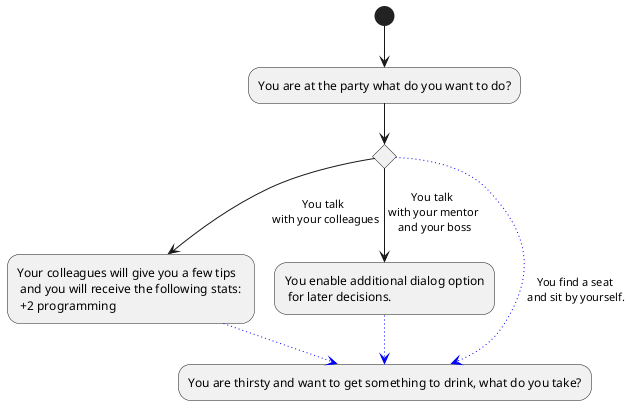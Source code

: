 @startuml
(*) --> "You are at the party what do you want to do?"
if "" then 
--> [You talk \n with your colleagues] "Your colleagues will give you a few tips \n and you will receive the following stats: \n +2 programming" as tipps
else 
--> [You talk \n with your mentor \n and your boss] "You enable additional dialog option\n for later decisions." as ent

else
-[#blue,dotted]-> [You find a seat\n and sit by yourself.] "You are thirsty and want to get something to drink, what do you take?" as alc
tipps -[#blue,dotted]-> alc
ent -[#blue,dotted]-> alc


endif
@enduml